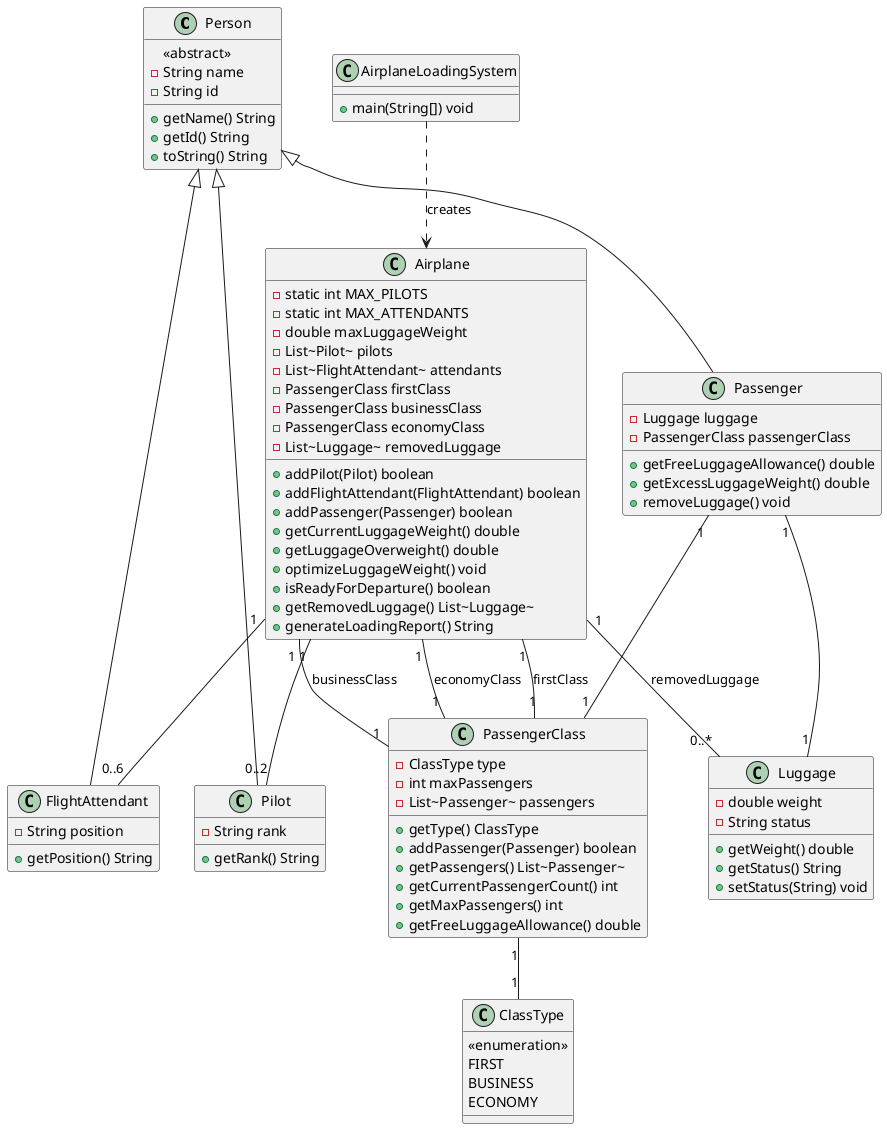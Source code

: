 @startuml

    class Person {
        <<abstract>>
        -String name
        -String id
        +getName() String
        +getId() String
        +toString() String
    }

    class Passenger {
        -Luggage luggage
        -PassengerClass passengerClass
        +getFreeLuggageAllowance() double
        +getExcessLuggageWeight() double
        +removeLuggage() void
    }

    class Pilot {
        -String rank
        +getRank() String
    }

    class FlightAttendant {
        -String position
        +getPosition() String
    }

    class Luggage {
        -double weight
        -String status
        +getWeight() double
        +getStatus() String
        +setStatus(String) void
    }

    class PassengerClass {
        -ClassType type
        -int maxPassengers
        -List~Passenger~ passengers
        +getType() ClassType
        +addPassenger(Passenger) boolean
        +getPassengers() List~Passenger~
        +getCurrentPassengerCount() int
        +getMaxPassengers() int
        +getFreeLuggageAllowance() double
    }

    class Airplane {
        -static int MAX_PILOTS
        -static int MAX_ATTENDANTS
        -double maxLuggageWeight
        -List~Pilot~ pilots
        -List~FlightAttendant~ attendants
        -PassengerClass firstClass
        -PassengerClass businessClass
        -PassengerClass economyClass
        -List~Luggage~ removedLuggage
        +addPilot(Pilot) boolean
        +addFlightAttendant(FlightAttendant) boolean
        +addPassenger(Passenger) boolean
        +getCurrentLuggageWeight() double
        +getLuggageOverweight() double
        +optimizeLuggageWeight() void
        +isReadyForDeparture() boolean
        +getRemovedLuggage() List~Luggage~
        +generateLoadingReport() String
    }

    class AirplaneLoadingSystem {
        +main(String[]) void
    }

    class ClassType {
        <<enumeration>>
        FIRST
        BUSINESS
        ECONOMY
    }

    Person <|-- Passenger
    Person <|-- Pilot
    Person <|-- FlightAttendant

    Passenger "1" -- "1" Luggage
    Passenger "1" -- "1" PassengerClass
    PassengerClass "1" -- "1" ClassType

    Airplane "1" -- "0..2" Pilot
    Airplane "1" -- "0..6" FlightAttendant
    Airplane "1" -- "1" PassengerClass : firstClass
    Airplane "1" -- "1" PassengerClass : businessClass
    Airplane "1" -- "1" PassengerClass : economyClass
    Airplane "1" -- "0..*" Luggage : removedLuggage

    AirplaneLoadingSystem ..> Airplane : creates

@enduml